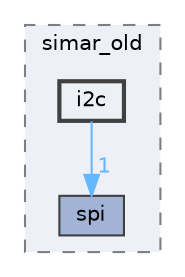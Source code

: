digraph "C:/Users/eric.abbade/Downloads/simar_old/i2c"
{
 // LATEX_PDF_SIZE
  bgcolor="transparent";
  edge [fontname=Helvetica,fontsize=10,labelfontname=Helvetica,labelfontsize=10];
  node [fontname=Helvetica,fontsize=10,shape=box,height=0.2,width=0.4];
  compound=true
  subgraph clusterdir_738cdd3e0565ed3d7d064b174b413b3e {
    graph [ bgcolor="#edf0f7", pencolor="grey50", label="simar_old", fontname=Helvetica,fontsize=10 style="filled,dashed", URL="dir_738cdd3e0565ed3d7d064b174b413b3e.html",tooltip=""]
  dir_4c50a8a19d36ed89a17b5e68c1e67d4a [label="spi", fillcolor="#a2b4d6", color="grey25", style="filled", URL="dir_4c50a8a19d36ed89a17b5e68c1e67d4a.html",tooltip=""];
  dir_be7d2d43d4f7712eae91d413c356c0ef [label="i2c", fillcolor="#edf0f7", color="grey25", style="filled,bold", URL="dir_be7d2d43d4f7712eae91d413c356c0ef.html",tooltip=""];
  }
  dir_be7d2d43d4f7712eae91d413c356c0ef->dir_4c50a8a19d36ed89a17b5e68c1e67d4a [headlabel="1", labeldistance=1.5 headhref="dir_000005_000009.html" href="dir_000005_000009.html" color="steelblue1" fontcolor="steelblue1"];
}
